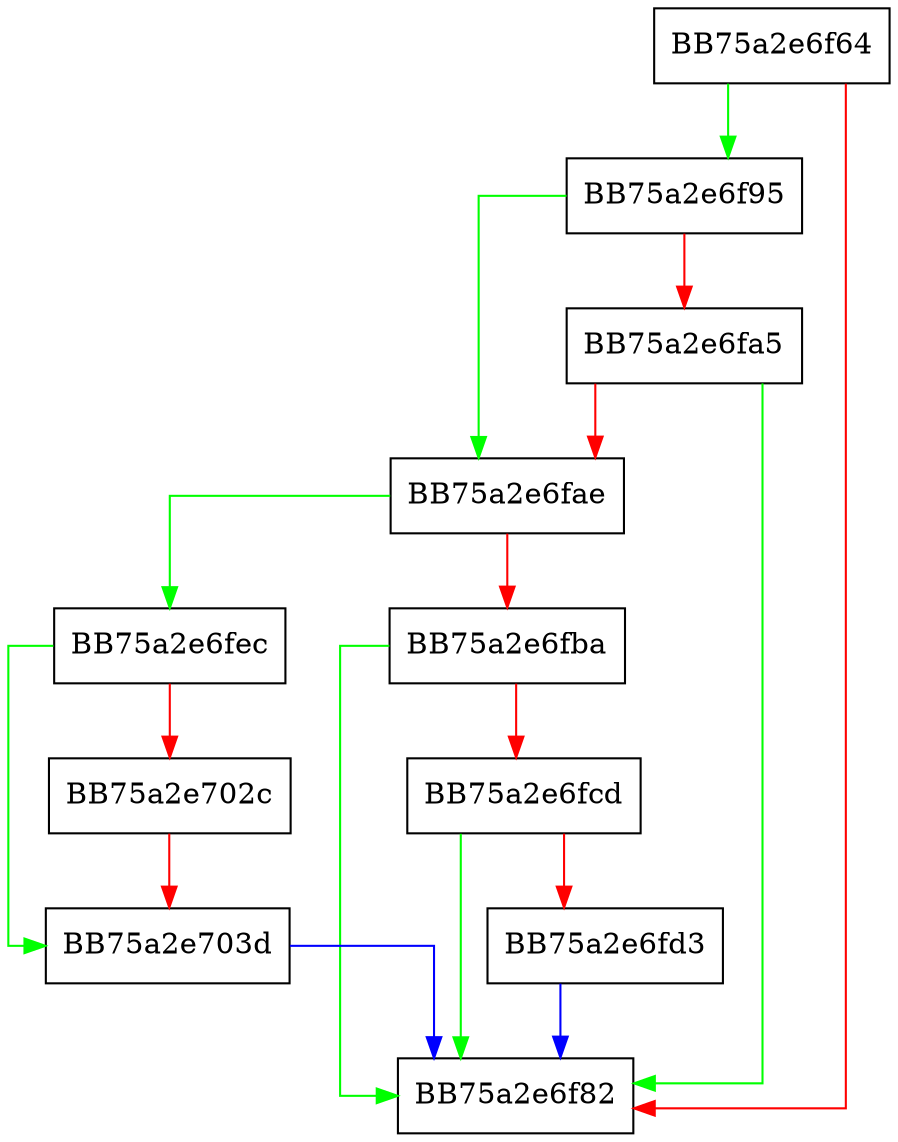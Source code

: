 digraph NRIProcessEvent {
  node [shape="box"];
  graph [splines=ortho];
  BB75a2e6f64 -> BB75a2e6f95 [color="green"];
  BB75a2e6f64 -> BB75a2e6f82 [color="red"];
  BB75a2e6f95 -> BB75a2e6fae [color="green"];
  BB75a2e6f95 -> BB75a2e6fa5 [color="red"];
  BB75a2e6fa5 -> BB75a2e6f82 [color="green"];
  BB75a2e6fa5 -> BB75a2e6fae [color="red"];
  BB75a2e6fae -> BB75a2e6fec [color="green"];
  BB75a2e6fae -> BB75a2e6fba [color="red"];
  BB75a2e6fba -> BB75a2e6f82 [color="green"];
  BB75a2e6fba -> BB75a2e6fcd [color="red"];
  BB75a2e6fcd -> BB75a2e6f82 [color="green"];
  BB75a2e6fcd -> BB75a2e6fd3 [color="red"];
  BB75a2e6fd3 -> BB75a2e6f82 [color="blue"];
  BB75a2e6fec -> BB75a2e703d [color="green"];
  BB75a2e6fec -> BB75a2e702c [color="red"];
  BB75a2e702c -> BB75a2e703d [color="red"];
  BB75a2e703d -> BB75a2e6f82 [color="blue"];
}